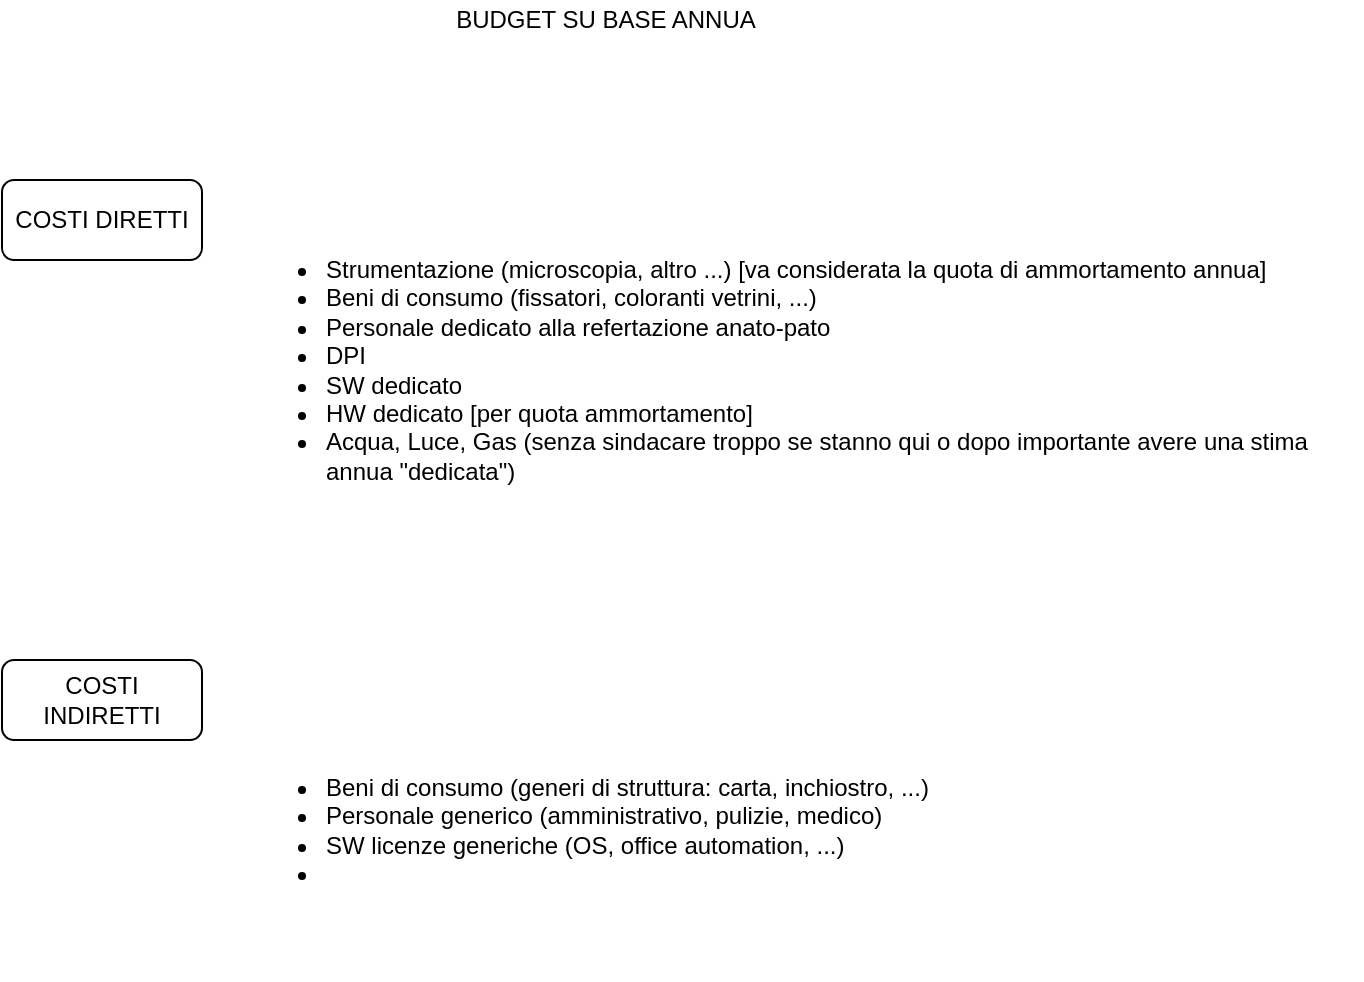<mxGraphModel dx="1295" dy="1135" grid="1" gridSize="10" guides="1" tooltips="1" connect="1" arrows="1" fold="1" page="1" pageScale="1" pageWidth="827" pageHeight="1169" background="#ffffff"><root><mxCell id="0"/><mxCell id="1" parent="0"/><mxCell id="2" value="&lt;div&gt;BUDGET SU BASE ANNUA&lt;br&gt;&lt;/div&gt;" style="text;html=1;strokeColor=none;fillColor=none;align=center;verticalAlign=middle;whiteSpace=wrap;rounded=0;" vertex="1" parent="1"><mxGeometry x="330" y="40" width="164" height="20" as="geometry"/></mxCell><mxCell id="3" value="COSTI DIRETTI" style="rounded=1;whiteSpace=wrap;html=1;" vertex="1" parent="1"><mxGeometry x="110" y="130" width="100" height="40" as="geometry"/></mxCell><mxCell id="6" value="COSTI INDIRETTI" style="rounded=1;whiteSpace=wrap;html=1;" vertex="1" parent="1"><mxGeometry x="110" y="370" width="100" height="40" as="geometry"/></mxCell><mxCell id="7" value="&lt;ul&gt;&lt;li&gt;Strumentazione (microscopia, altro ...) [va considerata la quota di ammortamento annua]&lt;br&gt;&lt;/li&gt;&lt;li&gt;Beni di consumo (fissatori, coloranti vetrini, ...)&lt;br&gt;&lt;/li&gt;&lt;li&gt;Personale dedicato alla refertazione anato-pato&lt;/li&gt;&lt;li&gt;DPI&lt;br&gt;&lt;/li&gt;&lt;li&gt;SW dedicato&lt;/li&gt;&lt;li&gt;HW dedicato [per quota ammortamento]&lt;/li&gt;&lt;li&gt;Acqua, Luce, Gas (senza sindacare troppo se stanno qui o dopo importante avere una stima annua &quot;dedicata&quot;)&lt;br&gt;&lt;/li&gt;&lt;/ul&gt;" style="text;strokeColor=none;fillColor=none;html=1;whiteSpace=wrap;verticalAlign=middle;overflow=hidden;" vertex="1" parent="1"><mxGeometry x="230" y="150" width="560" height="150" as="geometry"/></mxCell><mxCell id="9" value="&lt;ul&gt;&lt;li&gt;Beni di consumo (generi di struttura: carta, inchiostro, ...)&lt;br&gt;&lt;/li&gt;&lt;li&gt;Personale generico (amministrativo, pulizie, medico)&lt;br&gt;&lt;/li&gt;&lt;li&gt;SW licenze generiche (OS, office automation, ...)&lt;/li&gt;&lt;li&gt;&lt;br&gt;&lt;/li&gt;&lt;/ul&gt;" style="text;strokeColor=none;fillColor=none;html=1;whiteSpace=wrap;verticalAlign=middle;overflow=hidden;" vertex="1" parent="1"><mxGeometry x="230" y="380" width="560" height="150" as="geometry"/></mxCell></root></mxGraphModel>